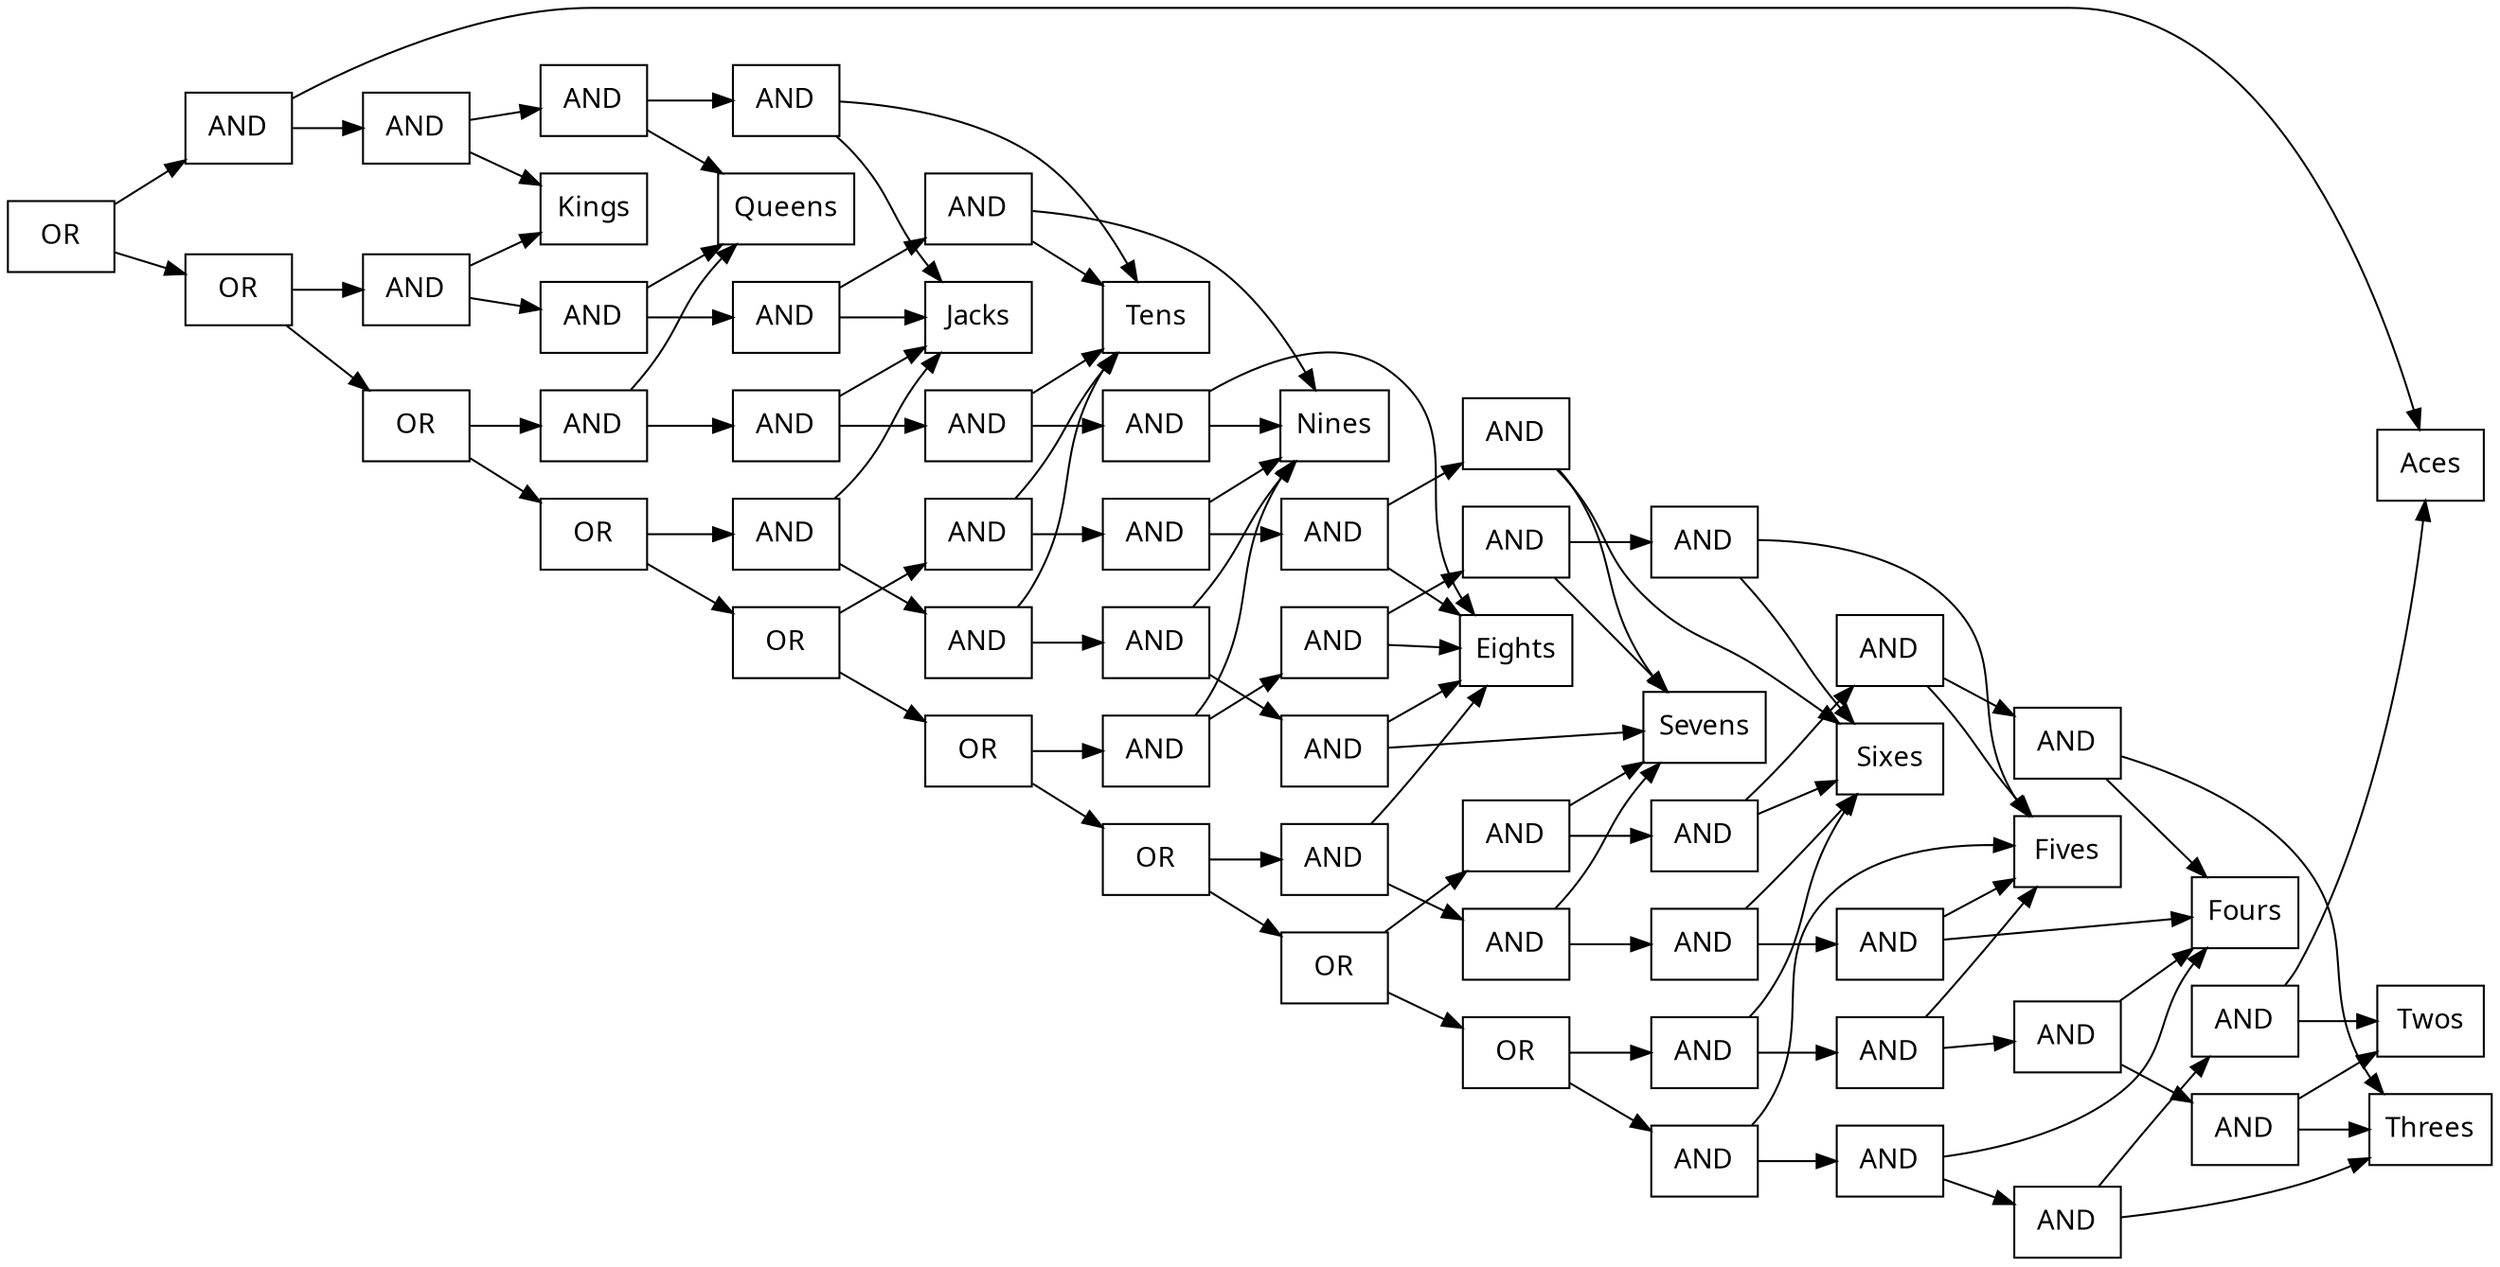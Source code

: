 digraph {
node [shape=record];
node [fontname=Sans];charset="UTF-8" splines=true splines=spline rankdir =LR
2301[label="OR"];
2301->2286;
2301->2300;
2286[label="OR"];
2286->2271;
2286->2285;
2300[label="AND"];
2300->2297;
2300->69;
2271[label="OR"];
2271->2256;
2271->2270;
2285[label="AND"];
2285->2282;
2285->273;
2297[label="AND"];
2297->2294;
2297->273;
69[label="Aces"];
2256[label="OR"];
2256->2241;
2256->2255;
2270[label="AND"];
2270->2267;
2270->256;
2282[label="AND"];
2282->2279;
2282->256;
273[label="Kings"];
2294[label="AND"];
2294->2291;
2294->256;
2241[label="OR"];
2241->2226;
2241->2240;
2255[label="AND"];
2255->2252;
2255->239;
2267[label="AND"];
2267->2264;
2267->239;
256[label="Queens"];
2279[label="AND"];
2279->2276;
2279->239;
2291[label="AND"];
2291->222;
2291->239;
2226[label="OR"];
2226->2211;
2226->2225;
2240[label="AND"];
2240->2237;
2240->222;
2252[label="AND"];
2252->2249;
2252->222;
239[label="Jacks"];
2264[label="AND"];
2264->2261;
2264->222;
2276[label="AND"];
2276->205;
2276->222;
222[label="Tens"];
2211[label="OR"];
2211->2196;
2211->2210;
2225[label="AND"];
2225->2222;
2225->205;
2237[label="AND"];
2237->2234;
2237->205;
2249[label="AND"];
2249->2246;
2249->205;
2261[label="AND"];
2261->188;
2261->205;
205[label="Nines"];
2196[label="OR"];
2196->2181;
2196->2195;
2210[label="AND"];
2210->2207;
2210->188;
2222[label="AND"];
2222->2219;
2222->188;
2234[label="AND"];
2234->2231;
2234->188;
2246[label="AND"];
2246->171;
2246->188;
188[label="Eights"];
2181[label="OR"];
2181->2166;
2181->2180;
2195[label="AND"];
2195->2192;
2195->171;
2207[label="AND"];
2207->2204;
2207->171;
2219[label="AND"];
2219->2216;
2219->171;
2231[label="AND"];
2231->154;
2231->171;
171[label="Sevens"];
2166[label="AND"];
2166->2163;
2166->137;
2180[label="AND"];
2180->2177;
2180->154;
2192[label="AND"];
2192->2189;
2192->154;
2204[label="AND"];
2204->2201;
2204->154;
2216[label="AND"];
2216->137;
2216->154;
154[label="Sixes"];
2163[label="AND"];
2163->2160;
2163->120;
137[label="Fives"];
2177[label="AND"];
2177->2174;
2177->137;
2189[label="AND"];
2189->2186;
2189->137;
2201[label="AND"];
2201->120;
2201->137;
2160[label="AND"];
2160->2157;
2160->103;
120[label="Fours"];
2174[label="AND"];
2174->2171;
2174->120;
2186[label="AND"];
2186->103;
2186->120;
2157[label="AND"];
2157->69;
2157->86;
103[label="Threes"];
2171[label="AND"];
2171->86;
2171->103;
86[label="Twos"];
}
